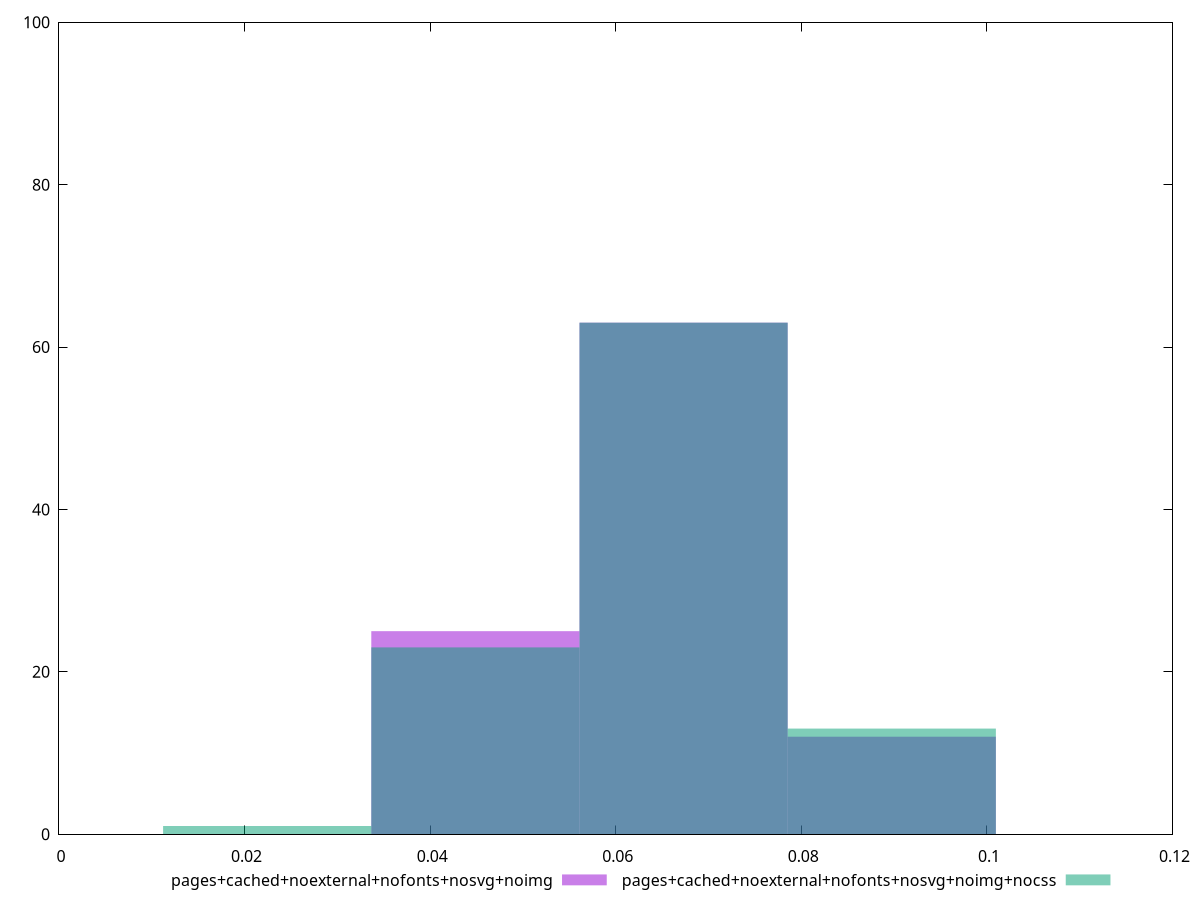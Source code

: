 reset
set terminal svg size 640, 500 enhanced background rgb 'white'
set output "reprap/network-rtt/comparison/histogram/11_vs_12.svg"

$pagesCachedNoexternalNofontsNosvgNoimg <<EOF
0.06730997066051969 63
0.04487331377367979 25
0.08974662754735958 12
EOF

$pagesCachedNoexternalNofontsNosvgNoimgNocss <<EOF
0.06730997066051969 63
0.04487331377367979 23
0.08974662754735958 13
0.022436656886839896 1
EOF

set key outside below
set boxwidth 0.022436656886839896
set yrange [0:100]
set style fill transparent solid 0.5 noborder

plot \
  $pagesCachedNoexternalNofontsNosvgNoimg title "pages+cached+noexternal+nofonts+nosvg+noimg" with boxes, \
  $pagesCachedNoexternalNofontsNosvgNoimgNocss title "pages+cached+noexternal+nofonts+nosvg+noimg+nocss" with boxes, \


reset